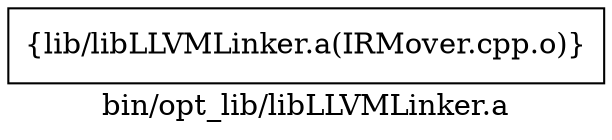 digraph "bin/opt_lib/libLLVMLinker.a" {
	label="bin/opt_lib/libLLVMLinker.a";
	rankdir=LR;

	Node0x556ea26d5108 [shape=record,shape=box,group=0,label="{lib/libLLVMLinker.a(IRMover.cpp.o)}"];
}
